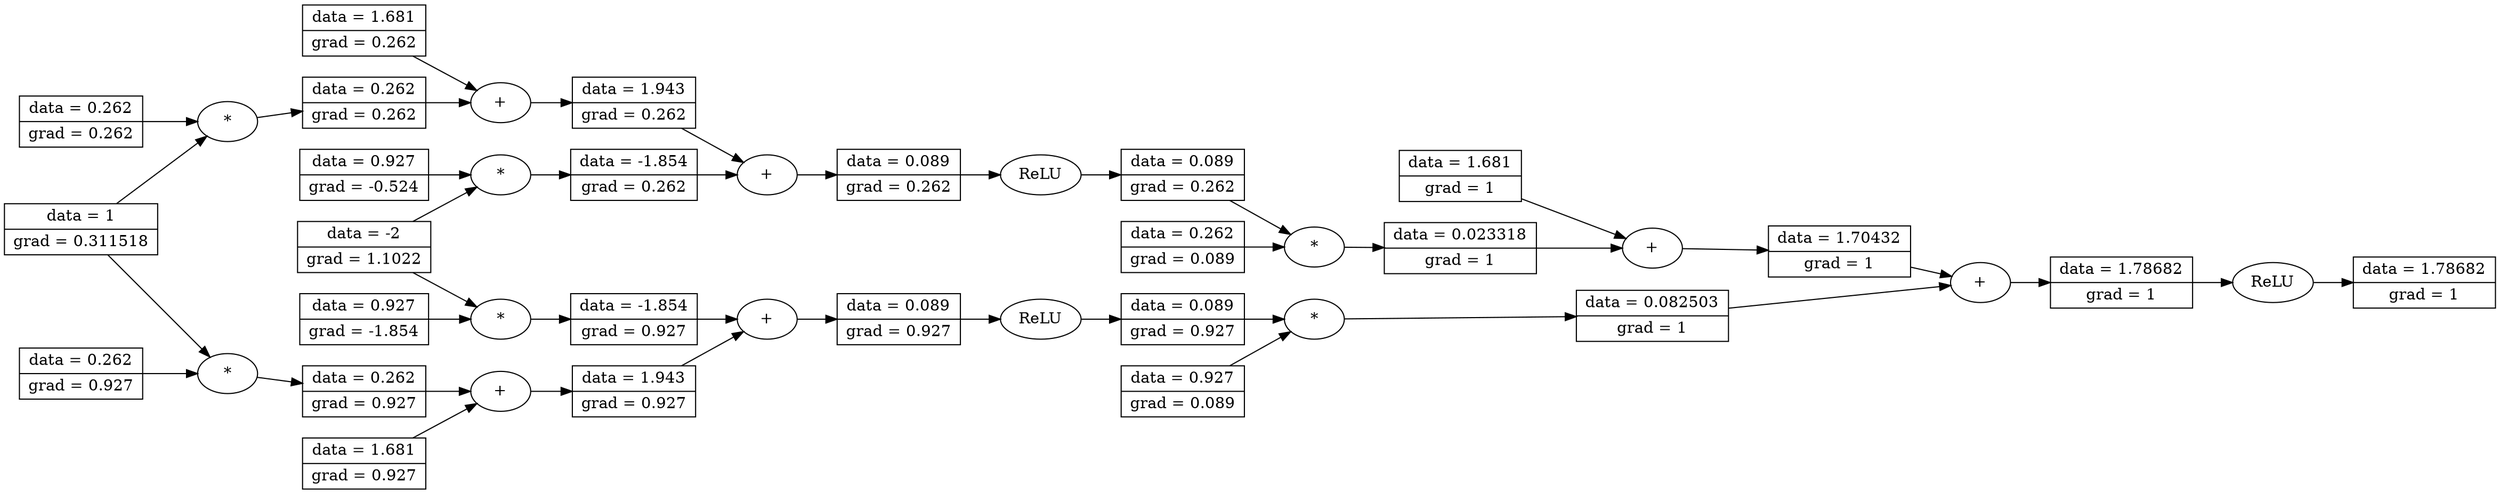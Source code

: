 digraph G {
rankdir=LR
node0x556368c15eb0 [shape=record, label=" data = 1 | grad = 0.311518 "];
node0x556368c15f60 [shape=record, label=" data = -2 | grad = 1.1022 "];
node0x556368c16170 [shape=record, label=" data = 1.681 | grad = 0.262 "];
node0x556368c16220 [shape=record, label=" data = 0.262 | grad = 0.262 "];
node0x556368c162d0 [shape=record, label=" data = 0.927 | grad = -0.524 "];
node0x556368c163b0 [shape=record, label=" data = 1.681 | grad = 0.927 "];
node0x556368c16460 [shape=record, label=" data = 0.262 | grad = 0.927 "];
node0x556368c16510 [shape=record, label=" data = 0.927 | grad = -1.854 "];
node0x556368c16630 [shape=record, label=" data = 1.681 | grad = 1 "];
node0x556368c166e0 [shape=record, label=" data = 0.262 | grad = 0.089 "];
node0x556368c16790 [shape=record, label=" data = 0.927 | grad = 0.089 "];
node0x556368c16950 [shape=record, label=" data = 0.262 | grad = 0.262 "];
node0x556368c16950_0x556368c169b8 [label = "*"];
node0x556368c16950_0x556368c169b8 -> node0x556368c16950;
node0x556368c16aa0 [shape=record, label=" data = -1.854 | grad = 0.262 "];
node0x556368c16aa0_0x556368c16b08 [label = "*"];
node0x556368c16aa0_0x556368c16b08 -> node0x556368c16aa0;
node0x556368c16bf0 [shape=record, label=" data = 1.943 | grad = 0.262 "];
node0x556368c16bf0_0x556368c16c58 [label = "+"];
node0x556368c16bf0_0x556368c16c58 -> node0x556368c16bf0;
node0x556368c16d60 [shape=record, label=" data = 0.089 | grad = 0.262 "];
node0x556368c16d60_0x556368c16dc8 [label = "+"];
node0x556368c16d60_0x556368c16dc8 -> node0x556368c16d60;
node0x556368c16e90 [shape=record, label=" data = 0.089 | grad = 0.262 "];
node0x556368c16e90_0x556368c16ef8 [label = "ReLU"];
node0x556368c16e90_0x556368c16ef8 -> node0x556368c16e90;
node0x556368c16ff0 [shape=record, label=" data = 0.262 | grad = 0.927 "];
node0x556368c16ff0_0x556368c17058 [label = "*"];
node0x556368c16ff0_0x556368c17058 -> node0x556368c16ff0;
node0x556368c17160 [shape=record, label=" data = -1.854 | grad = 0.927 "];
node0x556368c17160_0x556368c171c8 [label = "*"];
node0x556368c17160_0x556368c171c8 -> node0x556368c17160;
node0x556368c172d0 [shape=record, label=" data = 1.943 | grad = 0.927 "];
node0x556368c172d0_0x556368c17338 [label = "+"];
node0x556368c172d0_0x556368c17338 -> node0x556368c172d0;
node0x556368c17440 [shape=record, label=" data = 0.089 | grad = 0.927 "];
node0x556368c17440_0x556368c174a8 [label = "+"];
node0x556368c17440_0x556368c174a8 -> node0x556368c17440;
node0x556368c17570 [shape=record, label=" data = 0.089 | grad = 0.927 "];
node0x556368c17570_0x556368c175d8 [label = "ReLU"];
node0x556368c17570_0x556368c175d8 -> node0x556368c17570;
node0x556368c176f0 [shape=record, label=" data = 0.023318 | grad = 1 "];
node0x556368c176f0_0x556368c17758 [label = "*"];
node0x556368c176f0_0x556368c17758 -> node0x556368c176f0;
node0x556368c17860 [shape=record, label=" data = 0.082503 | grad = 1 "];
node0x556368c17860_0x556368c178c8 [label = "*"];
node0x556368c17860_0x556368c178c8 -> node0x556368c17860;
node0x556368c179d0 [shape=record, label=" data = 1.70432 | grad = 1 "];
node0x556368c179d0_0x556368c17a38 [label = "+"];
node0x556368c179d0_0x556368c17a38 -> node0x556368c179d0;
node0x556368c17b40 [shape=record, label=" data = 1.78682 | grad = 1 "];
node0x556368c17b40_0x556368c17ba8 [label = "+"];
node0x556368c17b40_0x556368c17ba8 -> node0x556368c17b40;
node0x556368c18e10 [shape=record, label=" data = 1.78682 | grad = 1 "];
node0x556368c18e10_0x556368c18e78 [label = "ReLU"];
node0x556368c18e10_0x556368c18e78 -> node0x556368c18e10;
node0x556368c15eb0 -> node0x556368c16950_0x556368c169b8;
node0x556368c15eb0 -> node0x556368c16ff0_0x556368c17058;
node0x556368c15f60 -> node0x556368c16aa0_0x556368c16b08;
node0x556368c15f60 -> node0x556368c17160_0x556368c171c8;
node0x556368c16170 -> node0x556368c16bf0_0x556368c16c58;
node0x556368c16220 -> node0x556368c16950_0x556368c169b8;
node0x556368c162d0 -> node0x556368c16aa0_0x556368c16b08;
node0x556368c163b0 -> node0x556368c172d0_0x556368c17338;
node0x556368c16460 -> node0x556368c16ff0_0x556368c17058;
node0x556368c16510 -> node0x556368c17160_0x556368c171c8;
node0x556368c16630 -> node0x556368c179d0_0x556368c17a38;
node0x556368c166e0 -> node0x556368c176f0_0x556368c17758;
node0x556368c16790 -> node0x556368c17860_0x556368c178c8;
node0x556368c16950 -> node0x556368c16bf0_0x556368c16c58;
node0x556368c16aa0 -> node0x556368c16d60_0x556368c16dc8;
node0x556368c16bf0 -> node0x556368c16d60_0x556368c16dc8;
node0x556368c16d60 -> node0x556368c16e90_0x556368c16ef8;
node0x556368c16e90 -> node0x556368c176f0_0x556368c17758;
node0x556368c16ff0 -> node0x556368c172d0_0x556368c17338;
node0x556368c17160 -> node0x556368c17440_0x556368c174a8;
node0x556368c172d0 -> node0x556368c17440_0x556368c174a8;
node0x556368c17440 -> node0x556368c17570_0x556368c175d8;
node0x556368c17570 -> node0x556368c17860_0x556368c178c8;
node0x556368c176f0 -> node0x556368c179d0_0x556368c17a38;
node0x556368c17860 -> node0x556368c17b40_0x556368c17ba8;
node0x556368c179d0 -> node0x556368c17b40_0x556368c17ba8;
node0x556368c17b40 -> node0x556368c18e10_0x556368c18e78;
}
